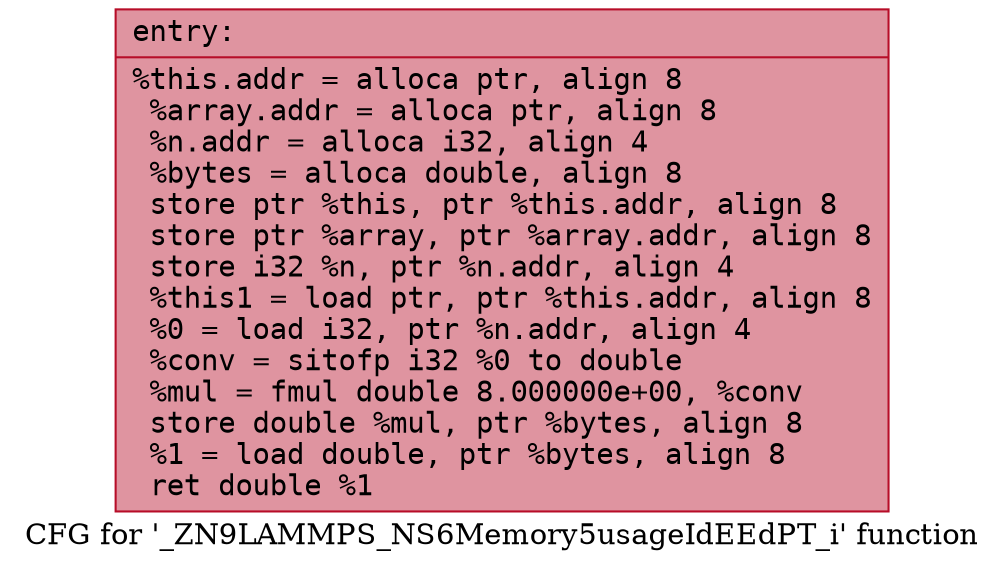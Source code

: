 digraph "CFG for '_ZN9LAMMPS_NS6Memory5usageIdEEdPT_i' function" {
	label="CFG for '_ZN9LAMMPS_NS6Memory5usageIdEEdPT_i' function";

	Node0x55d03a9539d0 [shape=record,color="#b70d28ff", style=filled, fillcolor="#b70d2870" fontname="Courier",label="{entry:\l|  %this.addr = alloca ptr, align 8\l  %array.addr = alloca ptr, align 8\l  %n.addr = alloca i32, align 4\l  %bytes = alloca double, align 8\l  store ptr %this, ptr %this.addr, align 8\l  store ptr %array, ptr %array.addr, align 8\l  store i32 %n, ptr %n.addr, align 4\l  %this1 = load ptr, ptr %this.addr, align 8\l  %0 = load i32, ptr %n.addr, align 4\l  %conv = sitofp i32 %0 to double\l  %mul = fmul double 8.000000e+00, %conv\l  store double %mul, ptr %bytes, align 8\l  %1 = load double, ptr %bytes, align 8\l  ret double %1\l}"];
}
